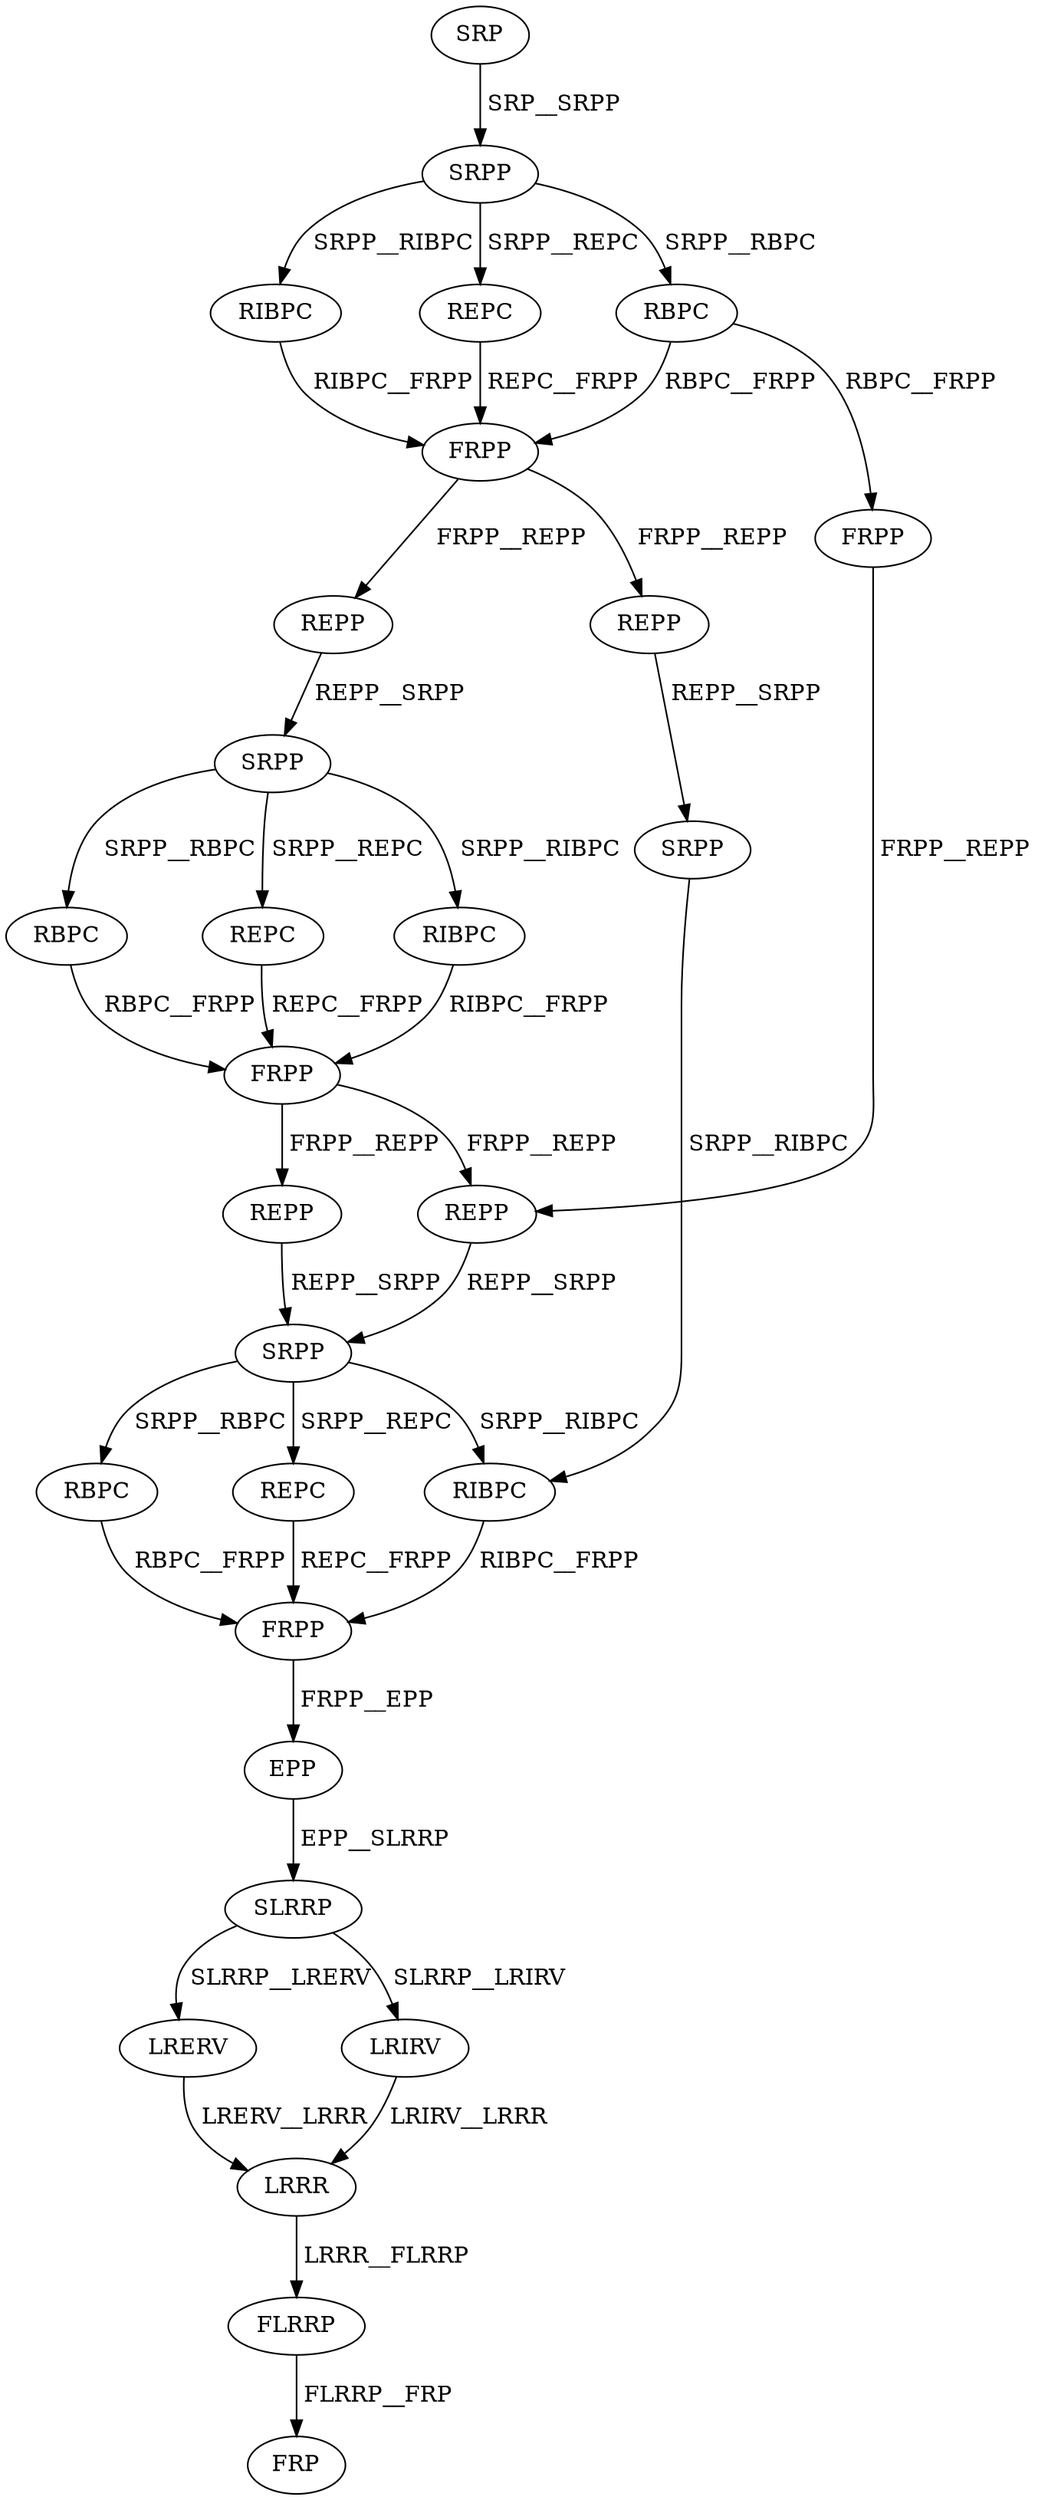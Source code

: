 digraph G { 
1 [label="SRP",color=black,fontcolor=black];
2 [label="SRPP",color=black,fontcolor=black];
3 [label="RIBPC",color=black,fontcolor=black];
4 [label="REPC",color=black,fontcolor=black];
5 [label="RBPC",color=black,fontcolor=black];
6 [label="FRPP",color=black,fontcolor=black];
7 [label="REPP",color=black,fontcolor=black];
8 [label="SRPP",color=black,fontcolor=black];
9 [label="REPP",color=black,fontcolor=black];
10 [label="FRPP",color=black,fontcolor=black];
11 [label="REPC",color=black,fontcolor=black];
12 [label="RIBPC",color=black,fontcolor=black];
13 [label="RBPC",color=black,fontcolor=black];
14 [label="FRPP",color=black,fontcolor=black];
15 [label="SRPP",color=black,fontcolor=black];
16 [label="REPP",color=black,fontcolor=black];
17 [label="REPP",color=black,fontcolor=black];
18 [label="SRPP",color=black,fontcolor=black];
19 [label="RIBPC",color=black,fontcolor=black];
20 [label="RBPC",color=black,fontcolor=black];
21 [label="REPC",color=black,fontcolor=black];
22 [label="FRPP",color=black,fontcolor=black];
23 [label="EPP",color=black,fontcolor=black];
24 [label="SLRRP",color=black,fontcolor=black];
25 [label="LRERV",color=black,fontcolor=black];
26 [label="LRIRV",color=black,fontcolor=black];
27 [label="LRRR",color=black,fontcolor=black];
28 [label="FLRRP",color=black,fontcolor=black];
29 [label="FRP",color=black,fontcolor=black];
1->2[label=" SRP__SRPP",color=black,fontcolor=black];
2->3[label=" SRPP__RIBPC",color=black,fontcolor=black];
2->4[label=" SRPP__REPC",color=black,fontcolor=black];
2->5[label=" SRPP__RBPC",color=black,fontcolor=black];
3->6[label=" RIBPC__FRPP",color=black,fontcolor=black];
4->6[label=" REPC__FRPP",color=black,fontcolor=black];
5->6[label=" RBPC__FRPP",color=black,fontcolor=black];
5->10[label=" RBPC__FRPP",color=black,fontcolor=black];
6->7[label=" FRPP__REPP",color=black,fontcolor=black];
6->9[label=" FRPP__REPP",color=black,fontcolor=black];
7->8[label=" REPP__SRPP",color=black,fontcolor=black];
8->11[label=" SRPP__REPC",color=black,fontcolor=black];
8->12[label=" SRPP__RIBPC",color=black,fontcolor=black];
8->13[label=" SRPP__RBPC",color=black,fontcolor=black];
9->15[label=" REPP__SRPP",color=black,fontcolor=black];
10->16[label=" FRPP__REPP",color=black,fontcolor=black];
11->14[label=" REPC__FRPP",color=black,fontcolor=black];
12->14[label=" RIBPC__FRPP",color=black,fontcolor=black];
13->14[label=" RBPC__FRPP",color=black,fontcolor=black];
14->16[label=" FRPP__REPP",color=black,fontcolor=black];
14->17[label=" FRPP__REPP",color=black,fontcolor=black];
15->19[label=" SRPP__RIBPC",color=black,fontcolor=black];
16->18[label=" REPP__SRPP",color=black,fontcolor=black];
17->18[label=" REPP__SRPP",color=black,fontcolor=black];
18->19[label=" SRPP__RIBPC",color=black,fontcolor=black];
18->20[label=" SRPP__RBPC",color=black,fontcolor=black];
18->21[label=" SRPP__REPC",color=black,fontcolor=black];
19->22[label=" RIBPC__FRPP",color=black,fontcolor=black];
20->22[label=" RBPC__FRPP",color=black,fontcolor=black];
21->22[label=" REPC__FRPP",color=black,fontcolor=black];
22->23[label=" FRPP__EPP",color=black,fontcolor=black];
23->24[label=" EPP__SLRRP",color=black,fontcolor=black];
24->25[label=" SLRRP__LRERV",color=black,fontcolor=black];
24->26[label=" SLRRP__LRIRV",color=black,fontcolor=black];
25->27[label=" LRERV__LRRR",color=black,fontcolor=black];
26->27[label=" LRIRV__LRRR",color=black,fontcolor=black];
27->28[label=" LRRR__FLRRP",color=black,fontcolor=black];
28->29[label=" FLRRP__FRP",color=black,fontcolor=black];
}

